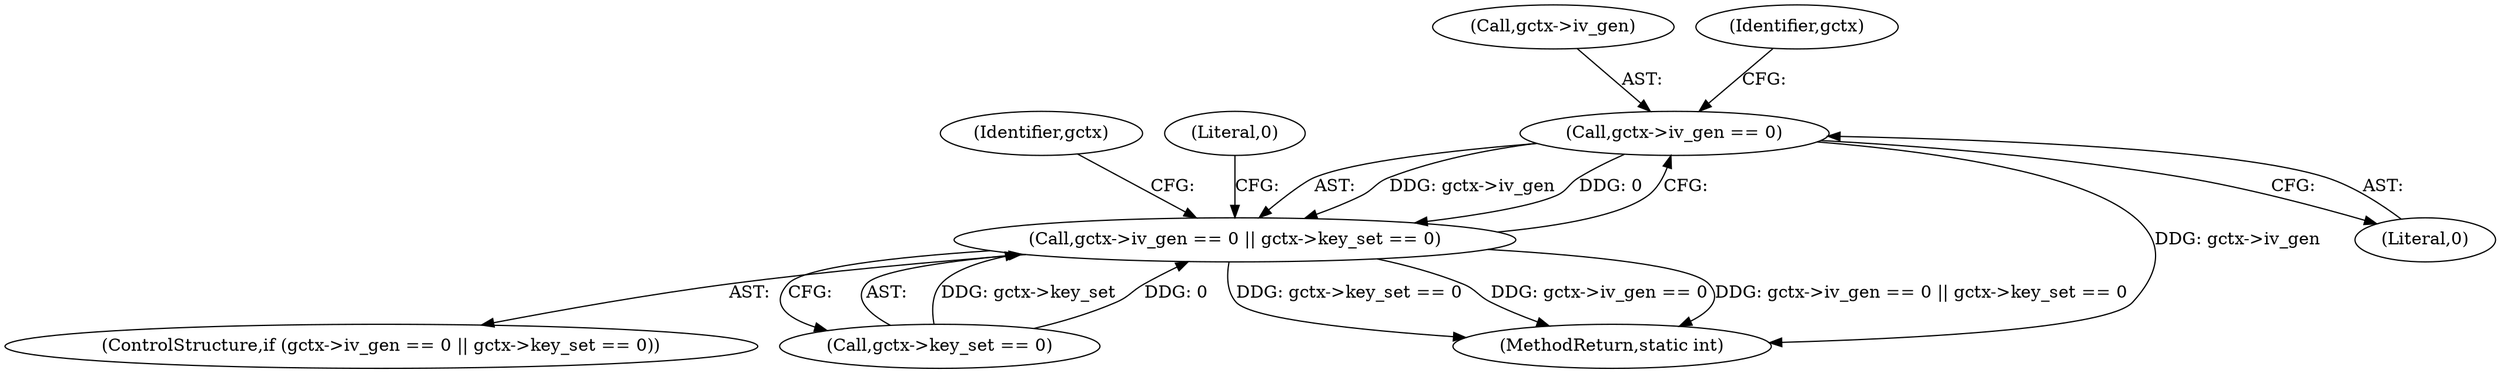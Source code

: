 digraph "0_openssl_00d965474b22b54e4275232bc71ee0c699c5cd21_0@pointer" {
"1000342" [label="(Call,gctx->iv_gen == 0)"];
"1000341" [label="(Call,gctx->iv_gen == 0 || gctx->key_set == 0)"];
"1000343" [label="(Call,gctx->iv_gen)"];
"1000349" [label="(Identifier,gctx)"];
"1000347" [label="(Call,gctx->key_set == 0)"];
"1000340" [label="(ControlStructure,if (gctx->iv_gen == 0 || gctx->key_set == 0))"];
"1000357" [label="(Identifier,gctx)"];
"1000614" [label="(MethodReturn,static int)"];
"1000353" [label="(Literal,0)"];
"1000341" [label="(Call,gctx->iv_gen == 0 || gctx->key_set == 0)"];
"1000346" [label="(Literal,0)"];
"1000342" [label="(Call,gctx->iv_gen == 0)"];
"1000342" -> "1000341"  [label="AST: "];
"1000342" -> "1000346"  [label="CFG: "];
"1000343" -> "1000342"  [label="AST: "];
"1000346" -> "1000342"  [label="AST: "];
"1000349" -> "1000342"  [label="CFG: "];
"1000341" -> "1000342"  [label="CFG: "];
"1000342" -> "1000614"  [label="DDG: gctx->iv_gen"];
"1000342" -> "1000341"  [label="DDG: gctx->iv_gen"];
"1000342" -> "1000341"  [label="DDG: 0"];
"1000341" -> "1000340"  [label="AST: "];
"1000341" -> "1000347"  [label="CFG: "];
"1000347" -> "1000341"  [label="AST: "];
"1000353" -> "1000341"  [label="CFG: "];
"1000357" -> "1000341"  [label="CFG: "];
"1000341" -> "1000614"  [label="DDG: gctx->key_set == 0"];
"1000341" -> "1000614"  [label="DDG: gctx->iv_gen == 0"];
"1000341" -> "1000614"  [label="DDG: gctx->iv_gen == 0 || gctx->key_set == 0"];
"1000347" -> "1000341"  [label="DDG: gctx->key_set"];
"1000347" -> "1000341"  [label="DDG: 0"];
}
